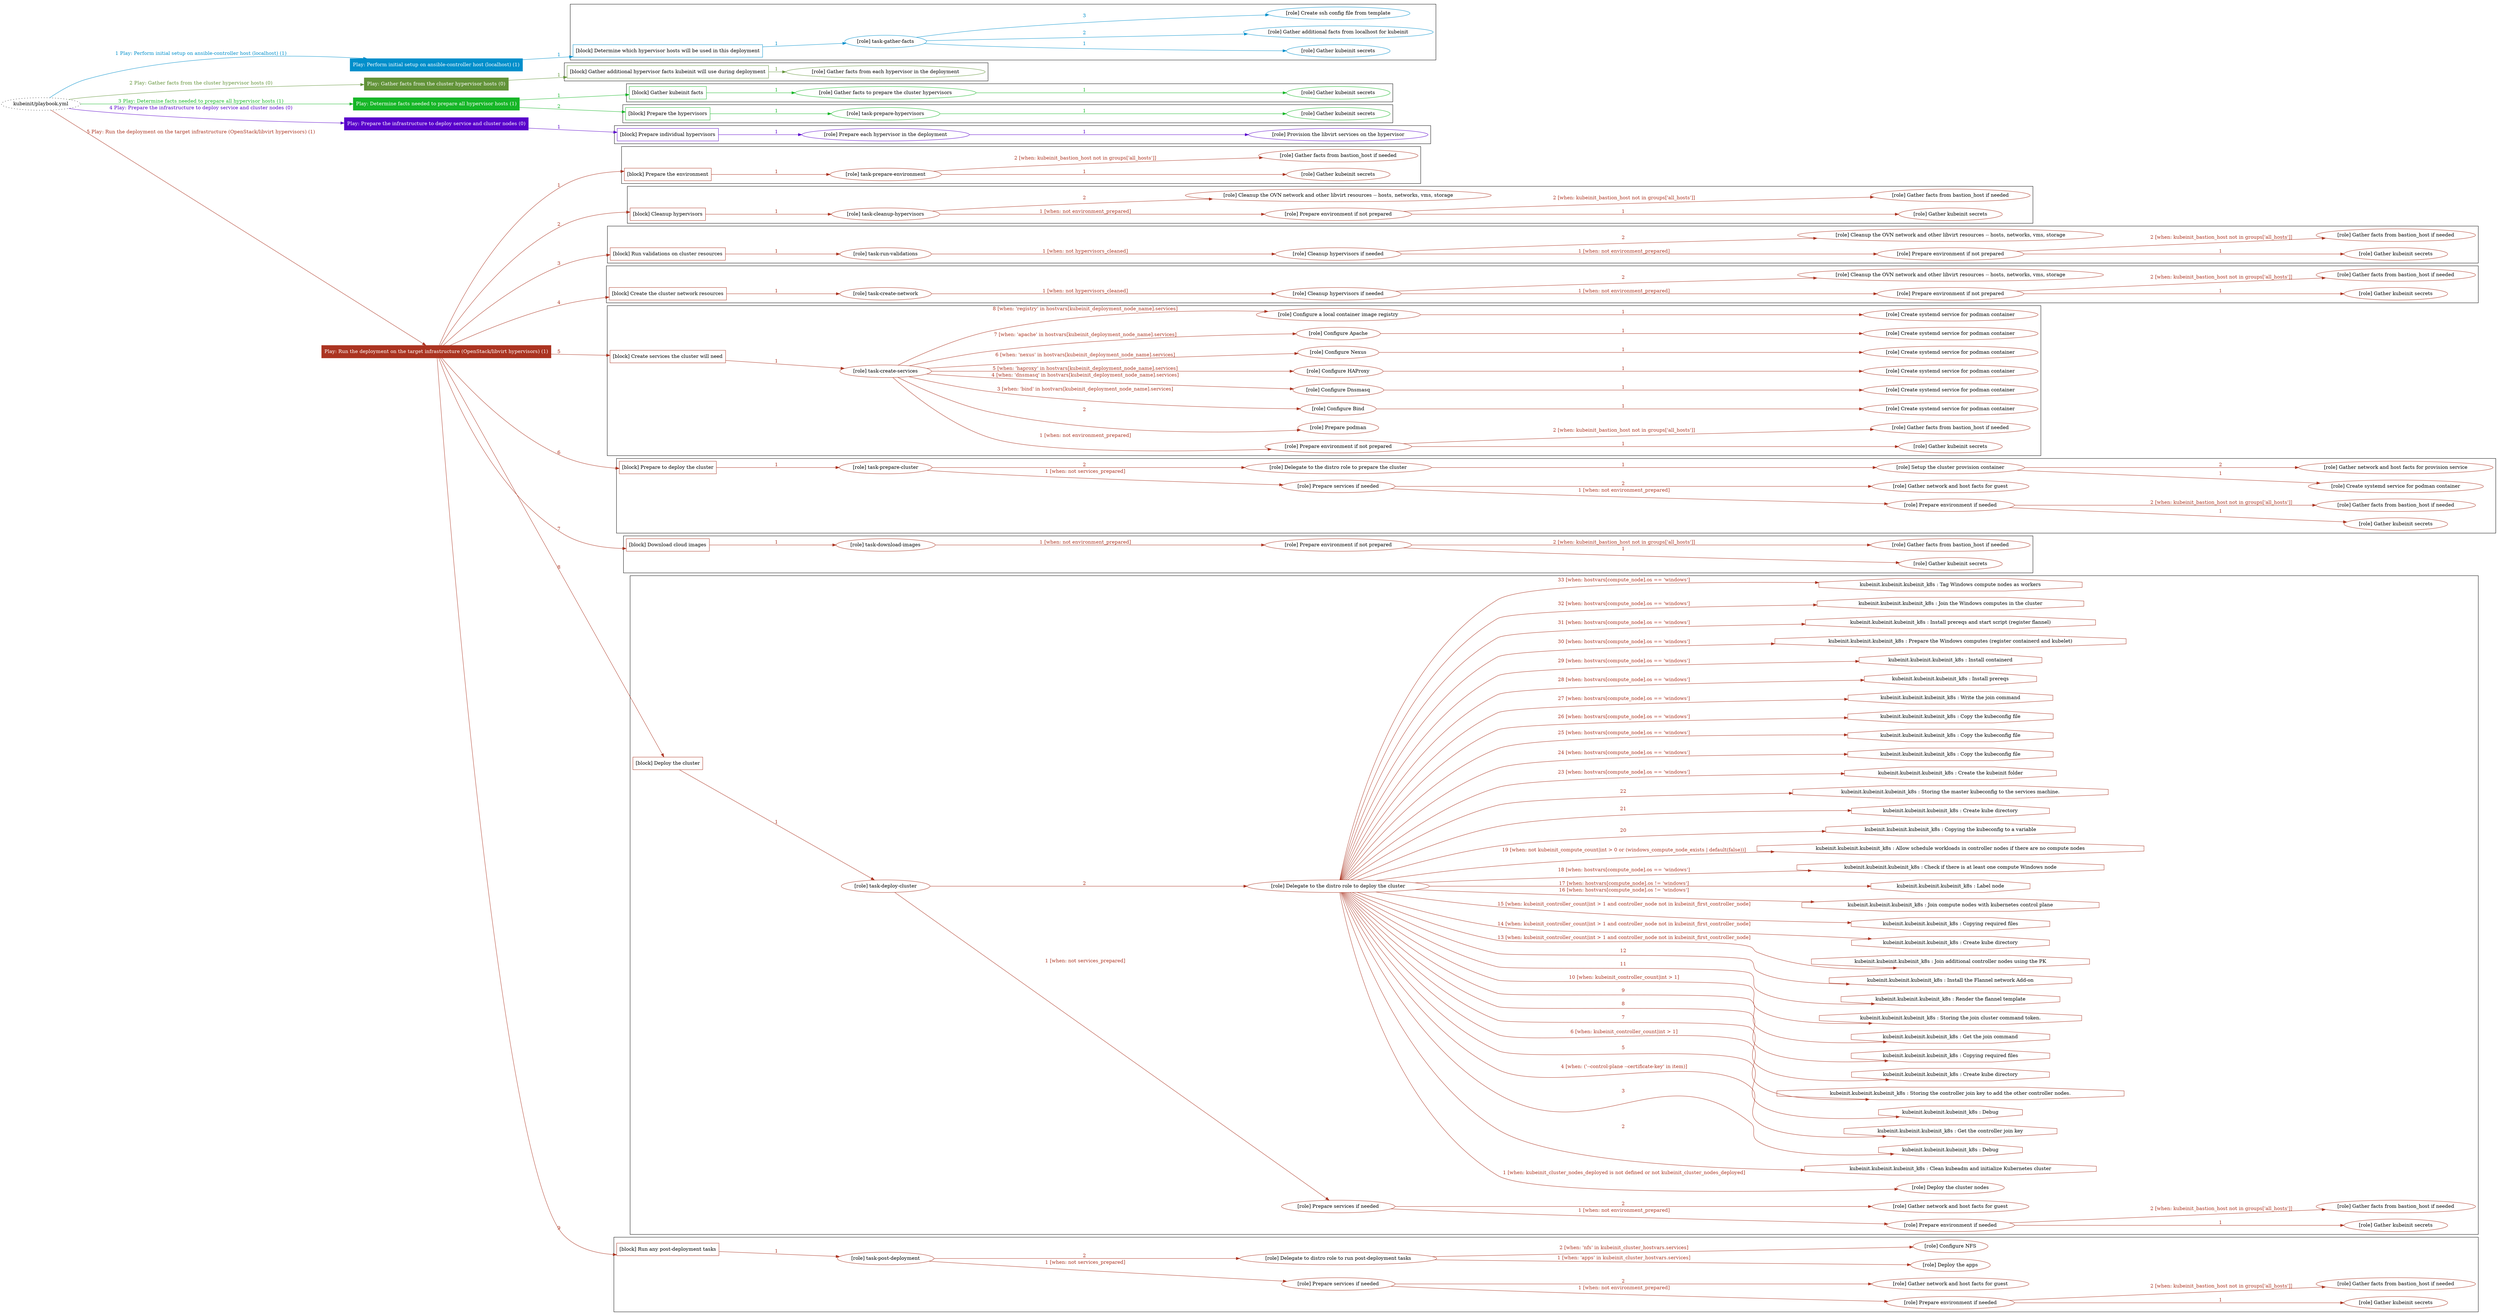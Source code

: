 digraph {
	graph [concentrate=true ordering=in rankdir=LR ratio=fill]
	edge [esep=5 sep=10]
	"kubeinit/playbook.yml" [URL="/home/runner/work/kubeinit/kubeinit/kubeinit/playbook.yml" id=playbook_1087b85b style=dotted]
	"kubeinit/playbook.yml" -> play_ac496718 [label="1 Play: Perform initial setup on ansible-controller host (localhost) (1)" color="#018fcb" fontcolor="#018fcb" id=edge_play_ac496718 labeltooltip="1 Play: Perform initial setup on ansible-controller host (localhost) (1)" tooltip="1 Play: Perform initial setup on ansible-controller host (localhost) (1)"]
	subgraph "Play: Perform initial setup on ansible-controller host (localhost) (1)" {
		play_ac496718 [label="Play: Perform initial setup on ansible-controller host (localhost) (1)" URL="/home/runner/work/kubeinit/kubeinit/kubeinit/playbook.yml" color="#018fcb" fontcolor="#ffffff" id=play_ac496718 shape=box style=filled tooltip=localhost]
		play_ac496718 -> block_0820ebb7 [label=1 color="#018fcb" fontcolor="#018fcb" id=edge_block_0820ebb7 labeltooltip=1 tooltip=1]
		subgraph cluster_block_0820ebb7 {
			block_0820ebb7 [label="[block] Determine which hypervisor hosts will be used in this deployment" URL="/home/runner/work/kubeinit/kubeinit/kubeinit/playbook.yml" color="#018fcb" id=block_0820ebb7 labeltooltip="Determine which hypervisor hosts will be used in this deployment" shape=box tooltip="Determine which hypervisor hosts will be used in this deployment"]
			block_0820ebb7 -> role_200e0965 [label="1 " color="#018fcb" fontcolor="#018fcb" id=edge_role_200e0965 labeltooltip="1 " tooltip="1 "]
			subgraph "task-gather-facts" {
				role_200e0965 [label="[role] task-gather-facts" URL="/home/runner/work/kubeinit/kubeinit/kubeinit/playbook.yml" color="#018fcb" id=role_200e0965 tooltip="task-gather-facts"]
				role_200e0965 -> role_5380788d [label="1 " color="#018fcb" fontcolor="#018fcb" id=edge_role_5380788d labeltooltip="1 " tooltip="1 "]
				subgraph "Gather kubeinit secrets" {
					role_5380788d [label="[role] Gather kubeinit secrets" URL="/home/runner/.ansible/collections/ansible_collections/kubeinit/kubeinit/roles/kubeinit_prepare/tasks/build_hypervisors_group.yml" color="#018fcb" id=role_5380788d tooltip="Gather kubeinit secrets"]
				}
				role_200e0965 -> role_9bc64baf [label="2 " color="#018fcb" fontcolor="#018fcb" id=edge_role_9bc64baf labeltooltip="2 " tooltip="2 "]
				subgraph "Gather additional facts from localhost for kubeinit" {
					role_9bc64baf [label="[role] Gather additional facts from localhost for kubeinit" URL="/home/runner/.ansible/collections/ansible_collections/kubeinit/kubeinit/roles/kubeinit_prepare/tasks/build_hypervisors_group.yml" color="#018fcb" id=role_9bc64baf tooltip="Gather additional facts from localhost for kubeinit"]
				}
				role_200e0965 -> role_542e395c [label="3 " color="#018fcb" fontcolor="#018fcb" id=edge_role_542e395c labeltooltip="3 " tooltip="3 "]
				subgraph "Create ssh config file from template" {
					role_542e395c [label="[role] Create ssh config file from template" URL="/home/runner/.ansible/collections/ansible_collections/kubeinit/kubeinit/roles/kubeinit_prepare/tasks/build_hypervisors_group.yml" color="#018fcb" id=role_542e395c tooltip="Create ssh config file from template"]
				}
			}
		}
	}
	"kubeinit/playbook.yml" -> play_c6e4bef3 [label="2 Play: Gather facts from the cluster hypervisor hosts (0)" color="#629339" fontcolor="#629339" id=edge_play_c6e4bef3 labeltooltip="2 Play: Gather facts from the cluster hypervisor hosts (0)" tooltip="2 Play: Gather facts from the cluster hypervisor hosts (0)"]
	subgraph "Play: Gather facts from the cluster hypervisor hosts (0)" {
		play_c6e4bef3 [label="Play: Gather facts from the cluster hypervisor hosts (0)" URL="/home/runner/work/kubeinit/kubeinit/kubeinit/playbook.yml" color="#629339" fontcolor="#ffffff" id=play_c6e4bef3 shape=box style=filled tooltip="Play: Gather facts from the cluster hypervisor hosts (0)"]
		play_c6e4bef3 -> block_1259fa68 [label=1 color="#629339" fontcolor="#629339" id=edge_block_1259fa68 labeltooltip=1 tooltip=1]
		subgraph cluster_block_1259fa68 {
			block_1259fa68 [label="[block] Gather additional hypervisor facts kubeinit will use during deployment" URL="/home/runner/work/kubeinit/kubeinit/kubeinit/playbook.yml" color="#629339" id=block_1259fa68 labeltooltip="Gather additional hypervisor facts kubeinit will use during deployment" shape=box tooltip="Gather additional hypervisor facts kubeinit will use during deployment"]
			block_1259fa68 -> role_440a8eb4 [label="1 " color="#629339" fontcolor="#629339" id=edge_role_440a8eb4 labeltooltip="1 " tooltip="1 "]
			subgraph "Gather facts from each hypervisor in the deployment" {
				role_440a8eb4 [label="[role] Gather facts from each hypervisor in the deployment" URL="/home/runner/work/kubeinit/kubeinit/kubeinit/playbook.yml" color="#629339" id=role_440a8eb4 tooltip="Gather facts from each hypervisor in the deployment"]
			}
		}
	}
	"kubeinit/playbook.yml" -> play_60a3ba32 [label="3 Play: Determine facts needed to prepare all hypervisor hosts (1)" color="#16b627" fontcolor="#16b627" id=edge_play_60a3ba32 labeltooltip="3 Play: Determine facts needed to prepare all hypervisor hosts (1)" tooltip="3 Play: Determine facts needed to prepare all hypervisor hosts (1)"]
	subgraph "Play: Determine facts needed to prepare all hypervisor hosts (1)" {
		play_60a3ba32 [label="Play: Determine facts needed to prepare all hypervisor hosts (1)" URL="/home/runner/work/kubeinit/kubeinit/kubeinit/playbook.yml" color="#16b627" fontcolor="#ffffff" id=play_60a3ba32 shape=box style=filled tooltip=localhost]
		play_60a3ba32 -> block_736c2b03 [label=1 color="#16b627" fontcolor="#16b627" id=edge_block_736c2b03 labeltooltip=1 tooltip=1]
		subgraph cluster_block_736c2b03 {
			block_736c2b03 [label="[block] Gather kubeinit facts" URL="/home/runner/work/kubeinit/kubeinit/kubeinit/playbook.yml" color="#16b627" id=block_736c2b03 labeltooltip="Gather kubeinit facts" shape=box tooltip="Gather kubeinit facts"]
			block_736c2b03 -> role_064bba27 [label="1 " color="#16b627" fontcolor="#16b627" id=edge_role_064bba27 labeltooltip="1 " tooltip="1 "]
			subgraph "Gather facts to prepare the cluster hypervisors" {
				role_064bba27 [label="[role] Gather facts to prepare the cluster hypervisors" URL="/home/runner/work/kubeinit/kubeinit/kubeinit/playbook.yml" color="#16b627" id=role_064bba27 tooltip="Gather facts to prepare the cluster hypervisors"]
				role_064bba27 -> role_306e7679 [label="1 " color="#16b627" fontcolor="#16b627" id=edge_role_306e7679 labeltooltip="1 " tooltip="1 "]
				subgraph "Gather kubeinit secrets" {
					role_306e7679 [label="[role] Gather kubeinit secrets" URL="/home/runner/.ansible/collections/ansible_collections/kubeinit/kubeinit/roles/kubeinit_prepare/tasks/gather_kubeinit_facts.yml" color="#16b627" id=role_306e7679 tooltip="Gather kubeinit secrets"]
				}
			}
		}
		play_60a3ba32 -> block_25fe8d57 [label=2 color="#16b627" fontcolor="#16b627" id=edge_block_25fe8d57 labeltooltip=2 tooltip=2]
		subgraph cluster_block_25fe8d57 {
			block_25fe8d57 [label="[block] Prepare the hypervisors" URL="/home/runner/work/kubeinit/kubeinit/kubeinit/playbook.yml" color="#16b627" id=block_25fe8d57 labeltooltip="Prepare the hypervisors" shape=box tooltip="Prepare the hypervisors"]
			block_25fe8d57 -> role_28cf2e10 [label="1 " color="#16b627" fontcolor="#16b627" id=edge_role_28cf2e10 labeltooltip="1 " tooltip="1 "]
			subgraph "task-prepare-hypervisors" {
				role_28cf2e10 [label="[role] task-prepare-hypervisors" URL="/home/runner/work/kubeinit/kubeinit/kubeinit/playbook.yml" color="#16b627" id=role_28cf2e10 tooltip="task-prepare-hypervisors"]
				role_28cf2e10 -> role_ba3c5568 [label="1 " color="#16b627" fontcolor="#16b627" id=edge_role_ba3c5568 labeltooltip="1 " tooltip="1 "]
				subgraph "Gather kubeinit secrets" {
					role_ba3c5568 [label="[role] Gather kubeinit secrets" URL="/home/runner/.ansible/collections/ansible_collections/kubeinit/kubeinit/roles/kubeinit_prepare/tasks/gather_kubeinit_facts.yml" color="#16b627" id=role_ba3c5568 tooltip="Gather kubeinit secrets"]
				}
			}
		}
	}
	"kubeinit/playbook.yml" -> play_e2696cd7 [label="4 Play: Prepare the infrastructure to deploy service and cluster nodes (0)" color="#5901cb" fontcolor="#5901cb" id=edge_play_e2696cd7 labeltooltip="4 Play: Prepare the infrastructure to deploy service and cluster nodes (0)" tooltip="4 Play: Prepare the infrastructure to deploy service and cluster nodes (0)"]
	subgraph "Play: Prepare the infrastructure to deploy service and cluster nodes (0)" {
		play_e2696cd7 [label="Play: Prepare the infrastructure to deploy service and cluster nodes (0)" URL="/home/runner/work/kubeinit/kubeinit/kubeinit/playbook.yml" color="#5901cb" fontcolor="#ffffff" id=play_e2696cd7 shape=box style=filled tooltip="Play: Prepare the infrastructure to deploy service and cluster nodes (0)"]
		play_e2696cd7 -> block_10e10019 [label=1 color="#5901cb" fontcolor="#5901cb" id=edge_block_10e10019 labeltooltip=1 tooltip=1]
		subgraph cluster_block_10e10019 {
			block_10e10019 [label="[block] Prepare individual hypervisors" URL="/home/runner/work/kubeinit/kubeinit/kubeinit/playbook.yml" color="#5901cb" id=block_10e10019 labeltooltip="Prepare individual hypervisors" shape=box tooltip="Prepare individual hypervisors"]
			block_10e10019 -> role_5ac5b445 [label="1 " color="#5901cb" fontcolor="#5901cb" id=edge_role_5ac5b445 labeltooltip="1 " tooltip="1 "]
			subgraph "Prepare each hypervisor in the deployment" {
				role_5ac5b445 [label="[role] Prepare each hypervisor in the deployment" URL="/home/runner/work/kubeinit/kubeinit/kubeinit/playbook.yml" color="#5901cb" id=role_5ac5b445 tooltip="Prepare each hypervisor in the deployment"]
				role_5ac5b445 -> role_992e9405 [label="1 " color="#5901cb" fontcolor="#5901cb" id=edge_role_992e9405 labeltooltip="1 " tooltip="1 "]
				subgraph "Provision the libvirt services on the hypervisor" {
					role_992e9405 [label="[role] Provision the libvirt services on the hypervisor" URL="/home/runner/.ansible/collections/ansible_collections/kubeinit/kubeinit/roles/kubeinit_prepare/tasks/prepare_hypervisor.yml" color="#5901cb" id=role_992e9405 tooltip="Provision the libvirt services on the hypervisor"]
				}
			}
		}
	}
	"kubeinit/playbook.yml" -> play_941e7ba1 [label="5 Play: Run the deployment on the target infrastructure (OpenStack/libvirt hypervisors) (1)" color="#ab3421" fontcolor="#ab3421" id=edge_play_941e7ba1 labeltooltip="5 Play: Run the deployment on the target infrastructure (OpenStack/libvirt hypervisors) (1)" tooltip="5 Play: Run the deployment on the target infrastructure (OpenStack/libvirt hypervisors) (1)"]
	subgraph "Play: Run the deployment on the target infrastructure (OpenStack/libvirt hypervisors) (1)" {
		play_941e7ba1 [label="Play: Run the deployment on the target infrastructure (OpenStack/libvirt hypervisors) (1)" URL="/home/runner/work/kubeinit/kubeinit/kubeinit/playbook.yml" color="#ab3421" fontcolor="#ffffff" id=play_941e7ba1 shape=box style=filled tooltip=localhost]
		play_941e7ba1 -> block_2a6c9109 [label=1 color="#ab3421" fontcolor="#ab3421" id=edge_block_2a6c9109 labeltooltip=1 tooltip=1]
		subgraph cluster_block_2a6c9109 {
			block_2a6c9109 [label="[block] Prepare the environment" URL="/home/runner/work/kubeinit/kubeinit/kubeinit/playbook.yml" color="#ab3421" id=block_2a6c9109 labeltooltip="Prepare the environment" shape=box tooltip="Prepare the environment"]
			block_2a6c9109 -> role_da61d42a [label="1 " color="#ab3421" fontcolor="#ab3421" id=edge_role_da61d42a labeltooltip="1 " tooltip="1 "]
			subgraph "task-prepare-environment" {
				role_da61d42a [label="[role] task-prepare-environment" URL="/home/runner/work/kubeinit/kubeinit/kubeinit/playbook.yml" color="#ab3421" id=role_da61d42a tooltip="task-prepare-environment"]
				role_da61d42a -> role_a9a4d05f [label="1 " color="#ab3421" fontcolor="#ab3421" id=edge_role_a9a4d05f labeltooltip="1 " tooltip="1 "]
				subgraph "Gather kubeinit secrets" {
					role_a9a4d05f [label="[role] Gather kubeinit secrets" URL="/home/runner/.ansible/collections/ansible_collections/kubeinit/kubeinit/roles/kubeinit_prepare/tasks/gather_kubeinit_facts.yml" color="#ab3421" id=role_a9a4d05f tooltip="Gather kubeinit secrets"]
				}
				role_da61d42a -> role_12f8b40b [label="2 [when: kubeinit_bastion_host not in groups['all_hosts']]" color="#ab3421" fontcolor="#ab3421" id=edge_role_12f8b40b labeltooltip="2 [when: kubeinit_bastion_host not in groups['all_hosts']]" tooltip="2 [when: kubeinit_bastion_host not in groups['all_hosts']]"]
				subgraph "Gather facts from bastion_host if needed" {
					role_12f8b40b [label="[role] Gather facts from bastion_host if needed" URL="/home/runner/.ansible/collections/ansible_collections/kubeinit/kubeinit/roles/kubeinit_prepare/tasks/main.yml" color="#ab3421" id=role_12f8b40b tooltip="Gather facts from bastion_host if needed"]
				}
			}
		}
		play_941e7ba1 -> block_e2ea8f1e [label=2 color="#ab3421" fontcolor="#ab3421" id=edge_block_e2ea8f1e labeltooltip=2 tooltip=2]
		subgraph cluster_block_e2ea8f1e {
			block_e2ea8f1e [label="[block] Cleanup hypervisors" URL="/home/runner/work/kubeinit/kubeinit/kubeinit/playbook.yml" color="#ab3421" id=block_e2ea8f1e labeltooltip="Cleanup hypervisors" shape=box tooltip="Cleanup hypervisors"]
			block_e2ea8f1e -> role_4363df15 [label="1 " color="#ab3421" fontcolor="#ab3421" id=edge_role_4363df15 labeltooltip="1 " tooltip="1 "]
			subgraph "task-cleanup-hypervisors" {
				role_4363df15 [label="[role] task-cleanup-hypervisors" URL="/home/runner/work/kubeinit/kubeinit/kubeinit/playbook.yml" color="#ab3421" id=role_4363df15 tooltip="task-cleanup-hypervisors"]
				role_4363df15 -> role_898feb05 [label="1 [when: not environment_prepared]" color="#ab3421" fontcolor="#ab3421" id=edge_role_898feb05 labeltooltip="1 [when: not environment_prepared]" tooltip="1 [when: not environment_prepared]"]
				subgraph "Prepare environment if not prepared" {
					role_898feb05 [label="[role] Prepare environment if not prepared" URL="/home/runner/.ansible/collections/ansible_collections/kubeinit/kubeinit/roles/kubeinit_libvirt/tasks/cleanup_hypervisors.yml" color="#ab3421" id=role_898feb05 tooltip="Prepare environment if not prepared"]
					role_898feb05 -> role_32a51309 [label="1 " color="#ab3421" fontcolor="#ab3421" id=edge_role_32a51309 labeltooltip="1 " tooltip="1 "]
					subgraph "Gather kubeinit secrets" {
						role_32a51309 [label="[role] Gather kubeinit secrets" URL="/home/runner/.ansible/collections/ansible_collections/kubeinit/kubeinit/roles/kubeinit_prepare/tasks/gather_kubeinit_facts.yml" color="#ab3421" id=role_32a51309 tooltip="Gather kubeinit secrets"]
					}
					role_898feb05 -> role_087d9921 [label="2 [when: kubeinit_bastion_host not in groups['all_hosts']]" color="#ab3421" fontcolor="#ab3421" id=edge_role_087d9921 labeltooltip="2 [when: kubeinit_bastion_host not in groups['all_hosts']]" tooltip="2 [when: kubeinit_bastion_host not in groups['all_hosts']]"]
					subgraph "Gather facts from bastion_host if needed" {
						role_087d9921 [label="[role] Gather facts from bastion_host if needed" URL="/home/runner/.ansible/collections/ansible_collections/kubeinit/kubeinit/roles/kubeinit_prepare/tasks/main.yml" color="#ab3421" id=role_087d9921 tooltip="Gather facts from bastion_host if needed"]
					}
				}
				role_4363df15 -> role_326fde05 [label="2 " color="#ab3421" fontcolor="#ab3421" id=edge_role_326fde05 labeltooltip="2 " tooltip="2 "]
				subgraph "Cleanup the OVN network and other libvirt resources -- hosts, networks, vms, storage" {
					role_326fde05 [label="[role] Cleanup the OVN network and other libvirt resources -- hosts, networks, vms, storage" URL="/home/runner/.ansible/collections/ansible_collections/kubeinit/kubeinit/roles/kubeinit_libvirt/tasks/cleanup_hypervisors.yml" color="#ab3421" id=role_326fde05 tooltip="Cleanup the OVN network and other libvirt resources -- hosts, networks, vms, storage"]
				}
			}
		}
		play_941e7ba1 -> block_4ad78799 [label=3 color="#ab3421" fontcolor="#ab3421" id=edge_block_4ad78799 labeltooltip=3 tooltip=3]
		subgraph cluster_block_4ad78799 {
			block_4ad78799 [label="[block] Run validations on cluster resources" URL="/home/runner/work/kubeinit/kubeinit/kubeinit/playbook.yml" color="#ab3421" id=block_4ad78799 labeltooltip="Run validations on cluster resources" shape=box tooltip="Run validations on cluster resources"]
			block_4ad78799 -> role_6bef9cb4 [label="1 " color="#ab3421" fontcolor="#ab3421" id=edge_role_6bef9cb4 labeltooltip="1 " tooltip="1 "]
			subgraph "task-run-validations" {
				role_6bef9cb4 [label="[role] task-run-validations" URL="/home/runner/work/kubeinit/kubeinit/kubeinit/playbook.yml" color="#ab3421" id=role_6bef9cb4 tooltip="task-run-validations"]
				role_6bef9cb4 -> role_2e2390e8 [label="1 [when: not hypervisors_cleaned]" color="#ab3421" fontcolor="#ab3421" id=edge_role_2e2390e8 labeltooltip="1 [when: not hypervisors_cleaned]" tooltip="1 [when: not hypervisors_cleaned]"]
				subgraph "Cleanup hypervisors if needed" {
					role_2e2390e8 [label="[role] Cleanup hypervisors if needed" URL="/home/runner/.ansible/collections/ansible_collections/kubeinit/kubeinit/roles/kubeinit_validations/tasks/main.yml" color="#ab3421" id=role_2e2390e8 tooltip="Cleanup hypervisors if needed"]
					role_2e2390e8 -> role_ac5d21c0 [label="1 [when: not environment_prepared]" color="#ab3421" fontcolor="#ab3421" id=edge_role_ac5d21c0 labeltooltip="1 [when: not environment_prepared]" tooltip="1 [when: not environment_prepared]"]
					subgraph "Prepare environment if not prepared" {
						role_ac5d21c0 [label="[role] Prepare environment if not prepared" URL="/home/runner/.ansible/collections/ansible_collections/kubeinit/kubeinit/roles/kubeinit_libvirt/tasks/cleanup_hypervisors.yml" color="#ab3421" id=role_ac5d21c0 tooltip="Prepare environment if not prepared"]
						role_ac5d21c0 -> role_337d3139 [label="1 " color="#ab3421" fontcolor="#ab3421" id=edge_role_337d3139 labeltooltip="1 " tooltip="1 "]
						subgraph "Gather kubeinit secrets" {
							role_337d3139 [label="[role] Gather kubeinit secrets" URL="/home/runner/.ansible/collections/ansible_collections/kubeinit/kubeinit/roles/kubeinit_prepare/tasks/gather_kubeinit_facts.yml" color="#ab3421" id=role_337d3139 tooltip="Gather kubeinit secrets"]
						}
						role_ac5d21c0 -> role_4bc004fd [label="2 [when: kubeinit_bastion_host not in groups['all_hosts']]" color="#ab3421" fontcolor="#ab3421" id=edge_role_4bc004fd labeltooltip="2 [when: kubeinit_bastion_host not in groups['all_hosts']]" tooltip="2 [when: kubeinit_bastion_host not in groups['all_hosts']]"]
						subgraph "Gather facts from bastion_host if needed" {
							role_4bc004fd [label="[role] Gather facts from bastion_host if needed" URL="/home/runner/.ansible/collections/ansible_collections/kubeinit/kubeinit/roles/kubeinit_prepare/tasks/main.yml" color="#ab3421" id=role_4bc004fd tooltip="Gather facts from bastion_host if needed"]
						}
					}
					role_2e2390e8 -> role_86056783 [label="2 " color="#ab3421" fontcolor="#ab3421" id=edge_role_86056783 labeltooltip="2 " tooltip="2 "]
					subgraph "Cleanup the OVN network and other libvirt resources -- hosts, networks, vms, storage" {
						role_86056783 [label="[role] Cleanup the OVN network and other libvirt resources -- hosts, networks, vms, storage" URL="/home/runner/.ansible/collections/ansible_collections/kubeinit/kubeinit/roles/kubeinit_libvirt/tasks/cleanup_hypervisors.yml" color="#ab3421" id=role_86056783 tooltip="Cleanup the OVN network and other libvirt resources -- hosts, networks, vms, storage"]
					}
				}
			}
		}
		play_941e7ba1 -> block_faaec302 [label=4 color="#ab3421" fontcolor="#ab3421" id=edge_block_faaec302 labeltooltip=4 tooltip=4]
		subgraph cluster_block_faaec302 {
			block_faaec302 [label="[block] Create the cluster network resources" URL="/home/runner/work/kubeinit/kubeinit/kubeinit/playbook.yml" color="#ab3421" id=block_faaec302 labeltooltip="Create the cluster network resources" shape=box tooltip="Create the cluster network resources"]
			block_faaec302 -> role_35f5e11a [label="1 " color="#ab3421" fontcolor="#ab3421" id=edge_role_35f5e11a labeltooltip="1 " tooltip="1 "]
			subgraph "task-create-network" {
				role_35f5e11a [label="[role] task-create-network" URL="/home/runner/work/kubeinit/kubeinit/kubeinit/playbook.yml" color="#ab3421" id=role_35f5e11a tooltip="task-create-network"]
				role_35f5e11a -> role_3358d142 [label="1 [when: not hypervisors_cleaned]" color="#ab3421" fontcolor="#ab3421" id=edge_role_3358d142 labeltooltip="1 [when: not hypervisors_cleaned]" tooltip="1 [when: not hypervisors_cleaned]"]
				subgraph "Cleanup hypervisors if needed" {
					role_3358d142 [label="[role] Cleanup hypervisors if needed" URL="/home/runner/.ansible/collections/ansible_collections/kubeinit/kubeinit/roles/kubeinit_libvirt/tasks/create_network.yml" color="#ab3421" id=role_3358d142 tooltip="Cleanup hypervisors if needed"]
					role_3358d142 -> role_5f70394d [label="1 [when: not environment_prepared]" color="#ab3421" fontcolor="#ab3421" id=edge_role_5f70394d labeltooltip="1 [when: not environment_prepared]" tooltip="1 [when: not environment_prepared]"]
					subgraph "Prepare environment if not prepared" {
						role_5f70394d [label="[role] Prepare environment if not prepared" URL="/home/runner/.ansible/collections/ansible_collections/kubeinit/kubeinit/roles/kubeinit_libvirt/tasks/cleanup_hypervisors.yml" color="#ab3421" id=role_5f70394d tooltip="Prepare environment if not prepared"]
						role_5f70394d -> role_dbcdb2b4 [label="1 " color="#ab3421" fontcolor="#ab3421" id=edge_role_dbcdb2b4 labeltooltip="1 " tooltip="1 "]
						subgraph "Gather kubeinit secrets" {
							role_dbcdb2b4 [label="[role] Gather kubeinit secrets" URL="/home/runner/.ansible/collections/ansible_collections/kubeinit/kubeinit/roles/kubeinit_prepare/tasks/gather_kubeinit_facts.yml" color="#ab3421" id=role_dbcdb2b4 tooltip="Gather kubeinit secrets"]
						}
						role_5f70394d -> role_1ce62793 [label="2 [when: kubeinit_bastion_host not in groups['all_hosts']]" color="#ab3421" fontcolor="#ab3421" id=edge_role_1ce62793 labeltooltip="2 [when: kubeinit_bastion_host not in groups['all_hosts']]" tooltip="2 [when: kubeinit_bastion_host not in groups['all_hosts']]"]
						subgraph "Gather facts from bastion_host if needed" {
							role_1ce62793 [label="[role] Gather facts from bastion_host if needed" URL="/home/runner/.ansible/collections/ansible_collections/kubeinit/kubeinit/roles/kubeinit_prepare/tasks/main.yml" color="#ab3421" id=role_1ce62793 tooltip="Gather facts from bastion_host if needed"]
						}
					}
					role_3358d142 -> role_d1bd11cd [label="2 " color="#ab3421" fontcolor="#ab3421" id=edge_role_d1bd11cd labeltooltip="2 " tooltip="2 "]
					subgraph "Cleanup the OVN network and other libvirt resources -- hosts, networks, vms, storage" {
						role_d1bd11cd [label="[role] Cleanup the OVN network and other libvirt resources -- hosts, networks, vms, storage" URL="/home/runner/.ansible/collections/ansible_collections/kubeinit/kubeinit/roles/kubeinit_libvirt/tasks/cleanup_hypervisors.yml" color="#ab3421" id=role_d1bd11cd tooltip="Cleanup the OVN network and other libvirt resources -- hosts, networks, vms, storage"]
					}
				}
			}
		}
		play_941e7ba1 -> block_0cb6db5b [label=5 color="#ab3421" fontcolor="#ab3421" id=edge_block_0cb6db5b labeltooltip=5 tooltip=5]
		subgraph cluster_block_0cb6db5b {
			block_0cb6db5b [label="[block] Create services the cluster will need" URL="/home/runner/work/kubeinit/kubeinit/kubeinit/playbook.yml" color="#ab3421" id=block_0cb6db5b labeltooltip="Create services the cluster will need" shape=box tooltip="Create services the cluster will need"]
			block_0cb6db5b -> role_441339cb [label="1 " color="#ab3421" fontcolor="#ab3421" id=edge_role_441339cb labeltooltip="1 " tooltip="1 "]
			subgraph "task-create-services" {
				role_441339cb [label="[role] task-create-services" URL="/home/runner/work/kubeinit/kubeinit/kubeinit/playbook.yml" color="#ab3421" id=role_441339cb tooltip="task-create-services"]
				role_441339cb -> role_cc703735 [label="1 [when: not environment_prepared]" color="#ab3421" fontcolor="#ab3421" id=edge_role_cc703735 labeltooltip="1 [when: not environment_prepared]" tooltip="1 [when: not environment_prepared]"]
				subgraph "Prepare environment if not prepared" {
					role_cc703735 [label="[role] Prepare environment if not prepared" URL="/home/runner/.ansible/collections/ansible_collections/kubeinit/kubeinit/roles/kubeinit_services/tasks/main.yml" color="#ab3421" id=role_cc703735 tooltip="Prepare environment if not prepared"]
					role_cc703735 -> role_aa80d943 [label="1 " color="#ab3421" fontcolor="#ab3421" id=edge_role_aa80d943 labeltooltip="1 " tooltip="1 "]
					subgraph "Gather kubeinit secrets" {
						role_aa80d943 [label="[role] Gather kubeinit secrets" URL="/home/runner/.ansible/collections/ansible_collections/kubeinit/kubeinit/roles/kubeinit_prepare/tasks/gather_kubeinit_facts.yml" color="#ab3421" id=role_aa80d943 tooltip="Gather kubeinit secrets"]
					}
					role_cc703735 -> role_8cd6a627 [label="2 [when: kubeinit_bastion_host not in groups['all_hosts']]" color="#ab3421" fontcolor="#ab3421" id=edge_role_8cd6a627 labeltooltip="2 [when: kubeinit_bastion_host not in groups['all_hosts']]" tooltip="2 [when: kubeinit_bastion_host not in groups['all_hosts']]"]
					subgraph "Gather facts from bastion_host if needed" {
						role_8cd6a627 [label="[role] Gather facts from bastion_host if needed" URL="/home/runner/.ansible/collections/ansible_collections/kubeinit/kubeinit/roles/kubeinit_prepare/tasks/main.yml" color="#ab3421" id=role_8cd6a627 tooltip="Gather facts from bastion_host if needed"]
					}
				}
				role_441339cb -> role_be1e0d18 [label="2 " color="#ab3421" fontcolor="#ab3421" id=edge_role_be1e0d18 labeltooltip="2 " tooltip="2 "]
				subgraph "Prepare podman" {
					role_be1e0d18 [label="[role] Prepare podman" URL="/home/runner/.ansible/collections/ansible_collections/kubeinit/kubeinit/roles/kubeinit_services/tasks/00_create_service_pod.yml" color="#ab3421" id=role_be1e0d18 tooltip="Prepare podman"]
				}
				role_441339cb -> role_3f2bb21c [label="3 [when: 'bind' in hostvars[kubeinit_deployment_node_name].services]" color="#ab3421" fontcolor="#ab3421" id=edge_role_3f2bb21c labeltooltip="3 [when: 'bind' in hostvars[kubeinit_deployment_node_name].services]" tooltip="3 [when: 'bind' in hostvars[kubeinit_deployment_node_name].services]"]
				subgraph "Configure Bind" {
					role_3f2bb21c [label="[role] Configure Bind" URL="/home/runner/.ansible/collections/ansible_collections/kubeinit/kubeinit/roles/kubeinit_services/tasks/start_services_containers.yml" color="#ab3421" id=role_3f2bb21c tooltip="Configure Bind"]
					role_3f2bb21c -> role_a6d9042d [label="1 " color="#ab3421" fontcolor="#ab3421" id=edge_role_a6d9042d labeltooltip="1 " tooltip="1 "]
					subgraph "Create systemd service for podman container" {
						role_a6d9042d [label="[role] Create systemd service for podman container" URL="/home/runner/.ansible/collections/ansible_collections/kubeinit/kubeinit/roles/kubeinit_bind/tasks/main.yml" color="#ab3421" id=role_a6d9042d tooltip="Create systemd service for podman container"]
					}
				}
				role_441339cb -> role_fe0ec33a [label="4 [when: 'dnsmasq' in hostvars[kubeinit_deployment_node_name].services]" color="#ab3421" fontcolor="#ab3421" id=edge_role_fe0ec33a labeltooltip="4 [when: 'dnsmasq' in hostvars[kubeinit_deployment_node_name].services]" tooltip="4 [when: 'dnsmasq' in hostvars[kubeinit_deployment_node_name].services]"]
				subgraph "Configure Dnsmasq" {
					role_fe0ec33a [label="[role] Configure Dnsmasq" URL="/home/runner/.ansible/collections/ansible_collections/kubeinit/kubeinit/roles/kubeinit_services/tasks/start_services_containers.yml" color="#ab3421" id=role_fe0ec33a tooltip="Configure Dnsmasq"]
					role_fe0ec33a -> role_52c4cee5 [label="1 " color="#ab3421" fontcolor="#ab3421" id=edge_role_52c4cee5 labeltooltip="1 " tooltip="1 "]
					subgraph "Create systemd service for podman container" {
						role_52c4cee5 [label="[role] Create systemd service for podman container" URL="/home/runner/.ansible/collections/ansible_collections/kubeinit/kubeinit/roles/kubeinit_dnsmasq/tasks/main.yml" color="#ab3421" id=role_52c4cee5 tooltip="Create systemd service for podman container"]
					}
				}
				role_441339cb -> role_927c5681 [label="5 [when: 'haproxy' in hostvars[kubeinit_deployment_node_name].services]" color="#ab3421" fontcolor="#ab3421" id=edge_role_927c5681 labeltooltip="5 [when: 'haproxy' in hostvars[kubeinit_deployment_node_name].services]" tooltip="5 [when: 'haproxy' in hostvars[kubeinit_deployment_node_name].services]"]
				subgraph "Configure HAProxy" {
					role_927c5681 [label="[role] Configure HAProxy" URL="/home/runner/.ansible/collections/ansible_collections/kubeinit/kubeinit/roles/kubeinit_services/tasks/start_services_containers.yml" color="#ab3421" id=role_927c5681 tooltip="Configure HAProxy"]
					role_927c5681 -> role_3ac02115 [label="1 " color="#ab3421" fontcolor="#ab3421" id=edge_role_3ac02115 labeltooltip="1 " tooltip="1 "]
					subgraph "Create systemd service for podman container" {
						role_3ac02115 [label="[role] Create systemd service for podman container" URL="/home/runner/.ansible/collections/ansible_collections/kubeinit/kubeinit/roles/kubeinit_haproxy/tasks/main.yml" color="#ab3421" id=role_3ac02115 tooltip="Create systemd service for podman container"]
					}
				}
				role_441339cb -> role_c8228c52 [label="6 [when: 'nexus' in hostvars[kubeinit_deployment_node_name].services]" color="#ab3421" fontcolor="#ab3421" id=edge_role_c8228c52 labeltooltip="6 [when: 'nexus' in hostvars[kubeinit_deployment_node_name].services]" tooltip="6 [when: 'nexus' in hostvars[kubeinit_deployment_node_name].services]"]
				subgraph "Configure Nexus" {
					role_c8228c52 [label="[role] Configure Nexus" URL="/home/runner/.ansible/collections/ansible_collections/kubeinit/kubeinit/roles/kubeinit_services/tasks/start_services_containers.yml" color="#ab3421" id=role_c8228c52 tooltip="Configure Nexus"]
					role_c8228c52 -> role_2967c744 [label="1 " color="#ab3421" fontcolor="#ab3421" id=edge_role_2967c744 labeltooltip="1 " tooltip="1 "]
					subgraph "Create systemd service for podman container" {
						role_2967c744 [label="[role] Create systemd service for podman container" URL="/home/runner/.ansible/collections/ansible_collections/kubeinit/kubeinit/roles/kubeinit_nexus/tasks/main.yml" color="#ab3421" id=role_2967c744 tooltip="Create systemd service for podman container"]
					}
				}
				role_441339cb -> role_ad752628 [label="7 [when: 'apache' in hostvars[kubeinit_deployment_node_name].services]" color="#ab3421" fontcolor="#ab3421" id=edge_role_ad752628 labeltooltip="7 [when: 'apache' in hostvars[kubeinit_deployment_node_name].services]" tooltip="7 [when: 'apache' in hostvars[kubeinit_deployment_node_name].services]"]
				subgraph "Configure Apache" {
					role_ad752628 [label="[role] Configure Apache" URL="/home/runner/.ansible/collections/ansible_collections/kubeinit/kubeinit/roles/kubeinit_services/tasks/start_services_containers.yml" color="#ab3421" id=role_ad752628 tooltip="Configure Apache"]
					role_ad752628 -> role_f29d6922 [label="1 " color="#ab3421" fontcolor="#ab3421" id=edge_role_f29d6922 labeltooltip="1 " tooltip="1 "]
					subgraph "Create systemd service for podman container" {
						role_f29d6922 [label="[role] Create systemd service for podman container" URL="/home/runner/.ansible/collections/ansible_collections/kubeinit/kubeinit/roles/kubeinit_apache/tasks/main.yml" color="#ab3421" id=role_f29d6922 tooltip="Create systemd service for podman container"]
					}
				}
				role_441339cb -> role_0ba597fa [label="8 [when: 'registry' in hostvars[kubeinit_deployment_node_name].services]" color="#ab3421" fontcolor="#ab3421" id=edge_role_0ba597fa labeltooltip="8 [when: 'registry' in hostvars[kubeinit_deployment_node_name].services]" tooltip="8 [when: 'registry' in hostvars[kubeinit_deployment_node_name].services]"]
				subgraph "Configure a local container image registry" {
					role_0ba597fa [label="[role] Configure a local container image registry" URL="/home/runner/.ansible/collections/ansible_collections/kubeinit/kubeinit/roles/kubeinit_services/tasks/start_services_containers.yml" color="#ab3421" id=role_0ba597fa tooltip="Configure a local container image registry"]
					role_0ba597fa -> role_26e5e122 [label="1 " color="#ab3421" fontcolor="#ab3421" id=edge_role_26e5e122 labeltooltip="1 " tooltip="1 "]
					subgraph "Create systemd service for podman container" {
						role_26e5e122 [label="[role] Create systemd service for podman container" URL="/home/runner/.ansible/collections/ansible_collections/kubeinit/kubeinit/roles/kubeinit_registry/tasks/main.yml" color="#ab3421" id=role_26e5e122 tooltip="Create systemd service for podman container"]
					}
				}
			}
		}
		play_941e7ba1 -> block_6eba462a [label=6 color="#ab3421" fontcolor="#ab3421" id=edge_block_6eba462a labeltooltip=6 tooltip=6]
		subgraph cluster_block_6eba462a {
			block_6eba462a [label="[block] Prepare to deploy the cluster" URL="/home/runner/work/kubeinit/kubeinit/kubeinit/playbook.yml" color="#ab3421" id=block_6eba462a labeltooltip="Prepare to deploy the cluster" shape=box tooltip="Prepare to deploy the cluster"]
			block_6eba462a -> role_c721900f [label="1 " color="#ab3421" fontcolor="#ab3421" id=edge_role_c721900f labeltooltip="1 " tooltip="1 "]
			subgraph "task-prepare-cluster" {
				role_c721900f [label="[role] task-prepare-cluster" URL="/home/runner/work/kubeinit/kubeinit/kubeinit/playbook.yml" color="#ab3421" id=role_c721900f tooltip="task-prepare-cluster"]
				role_c721900f -> role_094b8f6c [label="1 [when: not services_prepared]" color="#ab3421" fontcolor="#ab3421" id=edge_role_094b8f6c labeltooltip="1 [when: not services_prepared]" tooltip="1 [when: not services_prepared]"]
				subgraph "Prepare services if needed" {
					role_094b8f6c [label="[role] Prepare services if needed" URL="/home/runner/.ansible/collections/ansible_collections/kubeinit/kubeinit/roles/kubeinit_prepare/tasks/prepare_cluster.yml" color="#ab3421" id=role_094b8f6c tooltip="Prepare services if needed"]
					role_094b8f6c -> role_8c629b66 [label="1 [when: not environment_prepared]" color="#ab3421" fontcolor="#ab3421" id=edge_role_8c629b66 labeltooltip="1 [when: not environment_prepared]" tooltip="1 [when: not environment_prepared]"]
					subgraph "Prepare environment if needed" {
						role_8c629b66 [label="[role] Prepare environment if needed" URL="/home/runner/.ansible/collections/ansible_collections/kubeinit/kubeinit/roles/kubeinit_services/tasks/prepare_services.yml" color="#ab3421" id=role_8c629b66 tooltip="Prepare environment if needed"]
						role_8c629b66 -> role_a9c47b14 [label="1 " color="#ab3421" fontcolor="#ab3421" id=edge_role_a9c47b14 labeltooltip="1 " tooltip="1 "]
						subgraph "Gather kubeinit secrets" {
							role_a9c47b14 [label="[role] Gather kubeinit secrets" URL="/home/runner/.ansible/collections/ansible_collections/kubeinit/kubeinit/roles/kubeinit_prepare/tasks/gather_kubeinit_facts.yml" color="#ab3421" id=role_a9c47b14 tooltip="Gather kubeinit secrets"]
						}
						role_8c629b66 -> role_d92fb503 [label="2 [when: kubeinit_bastion_host not in groups['all_hosts']]" color="#ab3421" fontcolor="#ab3421" id=edge_role_d92fb503 labeltooltip="2 [when: kubeinit_bastion_host not in groups['all_hosts']]" tooltip="2 [when: kubeinit_bastion_host not in groups['all_hosts']]"]
						subgraph "Gather facts from bastion_host if needed" {
							role_d92fb503 [label="[role] Gather facts from bastion_host if needed" URL="/home/runner/.ansible/collections/ansible_collections/kubeinit/kubeinit/roles/kubeinit_prepare/tasks/main.yml" color="#ab3421" id=role_d92fb503 tooltip="Gather facts from bastion_host if needed"]
						}
					}
					role_094b8f6c -> role_7a33c384 [label="2 " color="#ab3421" fontcolor="#ab3421" id=edge_role_7a33c384 labeltooltip="2 " tooltip="2 "]
					subgraph "Gather network and host facts for guest" {
						role_7a33c384 [label="[role] Gather network and host facts for guest" URL="/home/runner/.ansible/collections/ansible_collections/kubeinit/kubeinit/roles/kubeinit_services/tasks/prepare_services.yml" color="#ab3421" id=role_7a33c384 tooltip="Gather network and host facts for guest"]
					}
				}
				role_c721900f -> role_4884b32d [label="2 " color="#ab3421" fontcolor="#ab3421" id=edge_role_4884b32d labeltooltip="2 " tooltip="2 "]
				subgraph "Delegate to the distro role to prepare the cluster" {
					role_4884b32d [label="[role] Delegate to the distro role to prepare the cluster" URL="/home/runner/.ansible/collections/ansible_collections/kubeinit/kubeinit/roles/kubeinit_prepare/tasks/prepare_cluster.yml" color="#ab3421" id=role_4884b32d tooltip="Delegate to the distro role to prepare the cluster"]
					role_4884b32d -> role_e3e0c462 [label="1 " color="#ab3421" fontcolor="#ab3421" id=edge_role_e3e0c462 labeltooltip="1 " tooltip="1 "]
					subgraph "Setup the cluster provision container" {
						role_e3e0c462 [label="[role] Setup the cluster provision container" URL="/home/runner/.ansible/collections/ansible_collections/kubeinit/kubeinit/roles/kubeinit_k8s/tasks/prepare_cluster.yml" color="#ab3421" id=role_e3e0c462 tooltip="Setup the cluster provision container"]
						role_e3e0c462 -> role_19d7a512 [label="1 " color="#ab3421" fontcolor="#ab3421" id=edge_role_19d7a512 labeltooltip="1 " tooltip="1 "]
						subgraph "Create systemd service for podman container" {
							role_19d7a512 [label="[role] Create systemd service for podman container" URL="/home/runner/.ansible/collections/ansible_collections/kubeinit/kubeinit/roles/kubeinit_services/tasks/create_provision_container.yml" color="#ab3421" id=role_19d7a512 tooltip="Create systemd service for podman container"]
						}
						role_e3e0c462 -> role_a7398ed6 [label="2 " color="#ab3421" fontcolor="#ab3421" id=edge_role_a7398ed6 labeltooltip="2 " tooltip="2 "]
						subgraph "Gather network and host facts for provision service" {
							role_a7398ed6 [label="[role] Gather network and host facts for provision service" URL="/home/runner/.ansible/collections/ansible_collections/kubeinit/kubeinit/roles/kubeinit_services/tasks/create_provision_container.yml" color="#ab3421" id=role_a7398ed6 tooltip="Gather network and host facts for provision service"]
						}
					}
				}
			}
		}
		play_941e7ba1 -> block_9e674801 [label=7 color="#ab3421" fontcolor="#ab3421" id=edge_block_9e674801 labeltooltip=7 tooltip=7]
		subgraph cluster_block_9e674801 {
			block_9e674801 [label="[block] Download cloud images" URL="/home/runner/work/kubeinit/kubeinit/kubeinit/playbook.yml" color="#ab3421" id=block_9e674801 labeltooltip="Download cloud images" shape=box tooltip="Download cloud images"]
			block_9e674801 -> role_bd2bf79c [label="1 " color="#ab3421" fontcolor="#ab3421" id=edge_role_bd2bf79c labeltooltip="1 " tooltip="1 "]
			subgraph "task-download-images" {
				role_bd2bf79c [label="[role] task-download-images" URL="/home/runner/work/kubeinit/kubeinit/kubeinit/playbook.yml" color="#ab3421" id=role_bd2bf79c tooltip="task-download-images"]
				role_bd2bf79c -> role_a79c0ecc [label="1 [when: not environment_prepared]" color="#ab3421" fontcolor="#ab3421" id=edge_role_a79c0ecc labeltooltip="1 [when: not environment_prepared]" tooltip="1 [when: not environment_prepared]"]
				subgraph "Prepare environment if not prepared" {
					role_a79c0ecc [label="[role] Prepare environment if not prepared" URL="/home/runner/.ansible/collections/ansible_collections/kubeinit/kubeinit/roles/kubeinit_libvirt/tasks/download_cloud_images.yml" color="#ab3421" id=role_a79c0ecc tooltip="Prepare environment if not prepared"]
					role_a79c0ecc -> role_e4a376a5 [label="1 " color="#ab3421" fontcolor="#ab3421" id=edge_role_e4a376a5 labeltooltip="1 " tooltip="1 "]
					subgraph "Gather kubeinit secrets" {
						role_e4a376a5 [label="[role] Gather kubeinit secrets" URL="/home/runner/.ansible/collections/ansible_collections/kubeinit/kubeinit/roles/kubeinit_prepare/tasks/gather_kubeinit_facts.yml" color="#ab3421" id=role_e4a376a5 tooltip="Gather kubeinit secrets"]
					}
					role_a79c0ecc -> role_9dfa3f9a [label="2 [when: kubeinit_bastion_host not in groups['all_hosts']]" color="#ab3421" fontcolor="#ab3421" id=edge_role_9dfa3f9a labeltooltip="2 [when: kubeinit_bastion_host not in groups['all_hosts']]" tooltip="2 [when: kubeinit_bastion_host not in groups['all_hosts']]"]
					subgraph "Gather facts from bastion_host if needed" {
						role_9dfa3f9a [label="[role] Gather facts from bastion_host if needed" URL="/home/runner/.ansible/collections/ansible_collections/kubeinit/kubeinit/roles/kubeinit_prepare/tasks/main.yml" color="#ab3421" id=role_9dfa3f9a tooltip="Gather facts from bastion_host if needed"]
					}
				}
			}
		}
		play_941e7ba1 -> block_3ae5d9a2 [label=8 color="#ab3421" fontcolor="#ab3421" id=edge_block_3ae5d9a2 labeltooltip=8 tooltip=8]
		subgraph cluster_block_3ae5d9a2 {
			block_3ae5d9a2 [label="[block] Deploy the cluster" URL="/home/runner/work/kubeinit/kubeinit/kubeinit/playbook.yml" color="#ab3421" id=block_3ae5d9a2 labeltooltip="Deploy the cluster" shape=box tooltip="Deploy the cluster"]
			block_3ae5d9a2 -> role_9208957b [label="1 " color="#ab3421" fontcolor="#ab3421" id=edge_role_9208957b labeltooltip="1 " tooltip="1 "]
			subgraph "task-deploy-cluster" {
				role_9208957b [label="[role] task-deploy-cluster" URL="/home/runner/work/kubeinit/kubeinit/kubeinit/playbook.yml" color="#ab3421" id=role_9208957b tooltip="task-deploy-cluster"]
				role_9208957b -> role_ef09c066 [label="1 [when: not services_prepared]" color="#ab3421" fontcolor="#ab3421" id=edge_role_ef09c066 labeltooltip="1 [when: not services_prepared]" tooltip="1 [when: not services_prepared]"]
				subgraph "Prepare services if needed" {
					role_ef09c066 [label="[role] Prepare services if needed" URL="/home/runner/.ansible/collections/ansible_collections/kubeinit/kubeinit/roles/kubeinit_prepare/tasks/deploy_cluster.yml" color="#ab3421" id=role_ef09c066 tooltip="Prepare services if needed"]
					role_ef09c066 -> role_4d79c26a [label="1 [when: not environment_prepared]" color="#ab3421" fontcolor="#ab3421" id=edge_role_4d79c26a labeltooltip="1 [when: not environment_prepared]" tooltip="1 [when: not environment_prepared]"]
					subgraph "Prepare environment if needed" {
						role_4d79c26a [label="[role] Prepare environment if needed" URL="/home/runner/.ansible/collections/ansible_collections/kubeinit/kubeinit/roles/kubeinit_services/tasks/prepare_services.yml" color="#ab3421" id=role_4d79c26a tooltip="Prepare environment if needed"]
						role_4d79c26a -> role_d6c11ef4 [label="1 " color="#ab3421" fontcolor="#ab3421" id=edge_role_d6c11ef4 labeltooltip="1 " tooltip="1 "]
						subgraph "Gather kubeinit secrets" {
							role_d6c11ef4 [label="[role] Gather kubeinit secrets" URL="/home/runner/.ansible/collections/ansible_collections/kubeinit/kubeinit/roles/kubeinit_prepare/tasks/gather_kubeinit_facts.yml" color="#ab3421" id=role_d6c11ef4 tooltip="Gather kubeinit secrets"]
						}
						role_4d79c26a -> role_a0bbd850 [label="2 [when: kubeinit_bastion_host not in groups['all_hosts']]" color="#ab3421" fontcolor="#ab3421" id=edge_role_a0bbd850 labeltooltip="2 [when: kubeinit_bastion_host not in groups['all_hosts']]" tooltip="2 [when: kubeinit_bastion_host not in groups['all_hosts']]"]
						subgraph "Gather facts from bastion_host if needed" {
							role_a0bbd850 [label="[role] Gather facts from bastion_host if needed" URL="/home/runner/.ansible/collections/ansible_collections/kubeinit/kubeinit/roles/kubeinit_prepare/tasks/main.yml" color="#ab3421" id=role_a0bbd850 tooltip="Gather facts from bastion_host if needed"]
						}
					}
					role_ef09c066 -> role_ac6edf35 [label="2 " color="#ab3421" fontcolor="#ab3421" id=edge_role_ac6edf35 labeltooltip="2 " tooltip="2 "]
					subgraph "Gather network and host facts for guest" {
						role_ac6edf35 [label="[role] Gather network and host facts for guest" URL="/home/runner/.ansible/collections/ansible_collections/kubeinit/kubeinit/roles/kubeinit_services/tasks/prepare_services.yml" color="#ab3421" id=role_ac6edf35 tooltip="Gather network and host facts for guest"]
					}
				}
				role_9208957b -> role_93692b2f [label="2 " color="#ab3421" fontcolor="#ab3421" id=edge_role_93692b2f labeltooltip="2 " tooltip="2 "]
				subgraph "Delegate to the distro role to deploy the cluster" {
					role_93692b2f [label="[role] Delegate to the distro role to deploy the cluster" URL="/home/runner/.ansible/collections/ansible_collections/kubeinit/kubeinit/roles/kubeinit_prepare/tasks/deploy_cluster.yml" color="#ab3421" id=role_93692b2f tooltip="Delegate to the distro role to deploy the cluster"]
					role_93692b2f -> role_3153bc76 [label="1 [when: kubeinit_cluster_nodes_deployed is not defined or not kubeinit_cluster_nodes_deployed]" color="#ab3421" fontcolor="#ab3421" id=edge_role_3153bc76 labeltooltip="1 [when: kubeinit_cluster_nodes_deployed is not defined or not kubeinit_cluster_nodes_deployed]" tooltip="1 [when: kubeinit_cluster_nodes_deployed is not defined or not kubeinit_cluster_nodes_deployed]"]
					subgraph "Deploy the cluster nodes" {
						role_3153bc76 [label="[role] Deploy the cluster nodes" URL="/home/runner/.ansible/collections/ansible_collections/kubeinit/kubeinit/roles/kubeinit_k8s/tasks/main.yml" color="#ab3421" id=role_3153bc76 tooltip="Deploy the cluster nodes"]
					}
					task_5b2faded [label="kubeinit.kubeinit.kubeinit_k8s : Clean kubeadm and initialize Kubernetes cluster" URL="/home/runner/.ansible/collections/ansible_collections/kubeinit/kubeinit/roles/kubeinit_k8s/tasks/main.yml" color="#ab3421" id=task_5b2faded shape=octagon tooltip="kubeinit.kubeinit.kubeinit_k8s : Clean kubeadm and initialize Kubernetes cluster"]
					role_93692b2f -> task_5b2faded [label="2 " color="#ab3421" fontcolor="#ab3421" id=edge_task_5b2faded labeltooltip="2 " tooltip="2 "]
					task_d8ad7991 [label="kubeinit.kubeinit.kubeinit_k8s : Debug" URL="/home/runner/.ansible/collections/ansible_collections/kubeinit/kubeinit/roles/kubeinit_k8s/tasks/main.yml" color="#ab3421" id=task_d8ad7991 shape=octagon tooltip="kubeinit.kubeinit.kubeinit_k8s : Debug"]
					role_93692b2f -> task_d8ad7991 [label="3 " color="#ab3421" fontcolor="#ab3421" id=edge_task_d8ad7991 labeltooltip="3 " tooltip="3 "]
					task_6cccf7a4 [label="kubeinit.kubeinit.kubeinit_k8s : Get the controller join key" URL="/home/runner/.ansible/collections/ansible_collections/kubeinit/kubeinit/roles/kubeinit_k8s/tasks/main.yml" color="#ab3421" id=task_6cccf7a4 shape=octagon tooltip="kubeinit.kubeinit.kubeinit_k8s : Get the controller join key"]
					role_93692b2f -> task_6cccf7a4 [label="4 [when: ('--control-plane --certificate-key' in item)]" color="#ab3421" fontcolor="#ab3421" id=edge_task_6cccf7a4 labeltooltip="4 [when: ('--control-plane --certificate-key' in item)]" tooltip="4 [when: ('--control-plane --certificate-key' in item)]"]
					task_198daf51 [label="kubeinit.kubeinit.kubeinit_k8s : Debug" URL="/home/runner/.ansible/collections/ansible_collections/kubeinit/kubeinit/roles/kubeinit_k8s/tasks/main.yml" color="#ab3421" id=task_198daf51 shape=octagon tooltip="kubeinit.kubeinit.kubeinit_k8s : Debug"]
					role_93692b2f -> task_198daf51 [label="5 " color="#ab3421" fontcolor="#ab3421" id=edge_task_198daf51 labeltooltip="5 " tooltip="5 "]
					task_11d135ed [label="kubeinit.kubeinit.kubeinit_k8s : Storing the controller join key to add the other controller nodes." URL="/home/runner/.ansible/collections/ansible_collections/kubeinit/kubeinit/roles/kubeinit_k8s/tasks/main.yml" color="#ab3421" id=task_11d135ed shape=octagon tooltip="kubeinit.kubeinit.kubeinit_k8s : Storing the controller join key to add the other controller nodes."]
					role_93692b2f -> task_11d135ed [label="6 [when: kubeinit_controller_count|int > 1]" color="#ab3421" fontcolor="#ab3421" id=edge_task_11d135ed labeltooltip="6 [when: kubeinit_controller_count|int > 1]" tooltip="6 [when: kubeinit_controller_count|int > 1]"]
					task_e2cf8c6d [label="kubeinit.kubeinit.kubeinit_k8s : Create kube directory" URL="/home/runner/.ansible/collections/ansible_collections/kubeinit/kubeinit/roles/kubeinit_k8s/tasks/main.yml" color="#ab3421" id=task_e2cf8c6d shape=octagon tooltip="kubeinit.kubeinit.kubeinit_k8s : Create kube directory"]
					role_93692b2f -> task_e2cf8c6d [label="7 " color="#ab3421" fontcolor="#ab3421" id=edge_task_e2cf8c6d labeltooltip="7 " tooltip="7 "]
					task_23d780a0 [label="kubeinit.kubeinit.kubeinit_k8s : Copying required files" URL="/home/runner/.ansible/collections/ansible_collections/kubeinit/kubeinit/roles/kubeinit_k8s/tasks/main.yml" color="#ab3421" id=task_23d780a0 shape=octagon tooltip="kubeinit.kubeinit.kubeinit_k8s : Copying required files"]
					role_93692b2f -> task_23d780a0 [label="8 " color="#ab3421" fontcolor="#ab3421" id=edge_task_23d780a0 labeltooltip="8 " tooltip="8 "]
					task_108781a8 [label="kubeinit.kubeinit.kubeinit_k8s : Get the join command" URL="/home/runner/.ansible/collections/ansible_collections/kubeinit/kubeinit/roles/kubeinit_k8s/tasks/main.yml" color="#ab3421" id=task_108781a8 shape=octagon tooltip="kubeinit.kubeinit.kubeinit_k8s : Get the join command"]
					role_93692b2f -> task_108781a8 [label="9 " color="#ab3421" fontcolor="#ab3421" id=edge_task_108781a8 labeltooltip="9 " tooltip="9 "]
					task_a1875fa9 [label="kubeinit.kubeinit.kubeinit_k8s : Storing the join cluster command token." URL="/home/runner/.ansible/collections/ansible_collections/kubeinit/kubeinit/roles/kubeinit_k8s/tasks/main.yml" color="#ab3421" id=task_a1875fa9 shape=octagon tooltip="kubeinit.kubeinit.kubeinit_k8s : Storing the join cluster command token."]
					role_93692b2f -> task_a1875fa9 [label="10 [when: kubeinit_controller_count|int > 1]" color="#ab3421" fontcolor="#ab3421" id=edge_task_a1875fa9 labeltooltip="10 [when: kubeinit_controller_count|int > 1]" tooltip="10 [when: kubeinit_controller_count|int > 1]"]
					task_79f7c0dc [label="kubeinit.kubeinit.kubeinit_k8s : Render the flannel template" URL="/home/runner/.ansible/collections/ansible_collections/kubeinit/kubeinit/roles/kubeinit_k8s/tasks/main.yml" color="#ab3421" id=task_79f7c0dc shape=octagon tooltip="kubeinit.kubeinit.kubeinit_k8s : Render the flannel template"]
					role_93692b2f -> task_79f7c0dc [label="11 " color="#ab3421" fontcolor="#ab3421" id=edge_task_79f7c0dc labeltooltip="11 " tooltip="11 "]
					task_103c68c4 [label="kubeinit.kubeinit.kubeinit_k8s : Install the Flannel network Add-on" URL="/home/runner/.ansible/collections/ansible_collections/kubeinit/kubeinit/roles/kubeinit_k8s/tasks/main.yml" color="#ab3421" id=task_103c68c4 shape=octagon tooltip="kubeinit.kubeinit.kubeinit_k8s : Install the Flannel network Add-on"]
					role_93692b2f -> task_103c68c4 [label="12 " color="#ab3421" fontcolor="#ab3421" id=edge_task_103c68c4 labeltooltip="12 " tooltip="12 "]
					task_adf1b82a [label="kubeinit.kubeinit.kubeinit_k8s : Join additional controller nodes using the PK" URL="/home/runner/.ansible/collections/ansible_collections/kubeinit/kubeinit/roles/kubeinit_k8s/tasks/main.yml" color="#ab3421" id=task_adf1b82a shape=octagon tooltip="kubeinit.kubeinit.kubeinit_k8s : Join additional controller nodes using the PK"]
					role_93692b2f -> task_adf1b82a [label="13 [when: kubeinit_controller_count|int > 1 and controller_node not in kubeinit_first_controller_node]" color="#ab3421" fontcolor="#ab3421" id=edge_task_adf1b82a labeltooltip="13 [when: kubeinit_controller_count|int > 1 and controller_node not in kubeinit_first_controller_node]" tooltip="13 [when: kubeinit_controller_count|int > 1 and controller_node not in kubeinit_first_controller_node]"]
					task_623c704b [label="kubeinit.kubeinit.kubeinit_k8s : Create kube directory" URL="/home/runner/.ansible/collections/ansible_collections/kubeinit/kubeinit/roles/kubeinit_k8s/tasks/main.yml" color="#ab3421" id=task_623c704b shape=octagon tooltip="kubeinit.kubeinit.kubeinit_k8s : Create kube directory"]
					role_93692b2f -> task_623c704b [label="14 [when: kubeinit_controller_count|int > 1 and controller_node not in kubeinit_first_controller_node]" color="#ab3421" fontcolor="#ab3421" id=edge_task_623c704b labeltooltip="14 [when: kubeinit_controller_count|int > 1 and controller_node not in kubeinit_first_controller_node]" tooltip="14 [when: kubeinit_controller_count|int > 1 and controller_node not in kubeinit_first_controller_node]"]
					task_f36e543d [label="kubeinit.kubeinit.kubeinit_k8s : Copying required files" URL="/home/runner/.ansible/collections/ansible_collections/kubeinit/kubeinit/roles/kubeinit_k8s/tasks/main.yml" color="#ab3421" id=task_f36e543d shape=octagon tooltip="kubeinit.kubeinit.kubeinit_k8s : Copying required files"]
					role_93692b2f -> task_f36e543d [label="15 [when: kubeinit_controller_count|int > 1 and controller_node not in kubeinit_first_controller_node]" color="#ab3421" fontcolor="#ab3421" id=edge_task_f36e543d labeltooltip="15 [when: kubeinit_controller_count|int > 1 and controller_node not in kubeinit_first_controller_node]" tooltip="15 [when: kubeinit_controller_count|int > 1 and controller_node not in kubeinit_first_controller_node]"]
					task_1b024a5d [label="kubeinit.kubeinit.kubeinit_k8s : Join compute nodes with kubernetes control plane" URL="/home/runner/.ansible/collections/ansible_collections/kubeinit/kubeinit/roles/kubeinit_k8s/tasks/main.yml" color="#ab3421" id=task_1b024a5d shape=octagon tooltip="kubeinit.kubeinit.kubeinit_k8s : Join compute nodes with kubernetes control plane"]
					role_93692b2f -> task_1b024a5d [label="16 [when: hostvars[compute_node].os != 'windows']" color="#ab3421" fontcolor="#ab3421" id=edge_task_1b024a5d labeltooltip="16 [when: hostvars[compute_node].os != 'windows']" tooltip="16 [when: hostvars[compute_node].os != 'windows']"]
					task_e119a893 [label="kubeinit.kubeinit.kubeinit_k8s : Label node" URL="/home/runner/.ansible/collections/ansible_collections/kubeinit/kubeinit/roles/kubeinit_k8s/tasks/main.yml" color="#ab3421" id=task_e119a893 shape=octagon tooltip="kubeinit.kubeinit.kubeinit_k8s : Label node"]
					role_93692b2f -> task_e119a893 [label="17 [when: hostvars[compute_node].os != 'windows']" color="#ab3421" fontcolor="#ab3421" id=edge_task_e119a893 labeltooltip="17 [when: hostvars[compute_node].os != 'windows']" tooltip="17 [when: hostvars[compute_node].os != 'windows']"]
					task_c15ad2cf [label="kubeinit.kubeinit.kubeinit_k8s : Check if there is at least one compute Windows node" URL="/home/runner/.ansible/collections/ansible_collections/kubeinit/kubeinit/roles/kubeinit_k8s/tasks/main.yml" color="#ab3421" id=task_c15ad2cf shape=octagon tooltip="kubeinit.kubeinit.kubeinit_k8s : Check if there is at least one compute Windows node"]
					role_93692b2f -> task_c15ad2cf [label="18 [when: hostvars[compute_node].os == 'windows']" color="#ab3421" fontcolor="#ab3421" id=edge_task_c15ad2cf labeltooltip="18 [when: hostvars[compute_node].os == 'windows']" tooltip="18 [when: hostvars[compute_node].os == 'windows']"]
					task_42c5e783 [label="kubeinit.kubeinit.kubeinit_k8s : Allow schedule workloads in controller nodes if there are no compute nodes" URL="/home/runner/.ansible/collections/ansible_collections/kubeinit/kubeinit/roles/kubeinit_k8s/tasks/main.yml" color="#ab3421" id=task_42c5e783 shape=octagon tooltip="kubeinit.kubeinit.kubeinit_k8s : Allow schedule workloads in controller nodes if there are no compute nodes"]
					role_93692b2f -> task_42c5e783 [label="19 [when: not kubeinit_compute_count|int > 0 or (windows_compute_node_exists | default(false))]" color="#ab3421" fontcolor="#ab3421" id=edge_task_42c5e783 labeltooltip="19 [when: not kubeinit_compute_count|int > 0 or (windows_compute_node_exists | default(false))]" tooltip="19 [when: not kubeinit_compute_count|int > 0 or (windows_compute_node_exists | default(false))]"]
					task_ad291ec6 [label="kubeinit.kubeinit.kubeinit_k8s : Copying the kubeconfig to a variable" URL="/home/runner/.ansible/collections/ansible_collections/kubeinit/kubeinit/roles/kubeinit_k8s/tasks/main.yml" color="#ab3421" id=task_ad291ec6 shape=octagon tooltip="kubeinit.kubeinit.kubeinit_k8s : Copying the kubeconfig to a variable"]
					role_93692b2f -> task_ad291ec6 [label="20 " color="#ab3421" fontcolor="#ab3421" id=edge_task_ad291ec6 labeltooltip="20 " tooltip="20 "]
					task_c374e620 [label="kubeinit.kubeinit.kubeinit_k8s : Create kube directory" URL="/home/runner/.ansible/collections/ansible_collections/kubeinit/kubeinit/roles/kubeinit_k8s/tasks/main.yml" color="#ab3421" id=task_c374e620 shape=octagon tooltip="kubeinit.kubeinit.kubeinit_k8s : Create kube directory"]
					role_93692b2f -> task_c374e620 [label="21 " color="#ab3421" fontcolor="#ab3421" id=edge_task_c374e620 labeltooltip="21 " tooltip="21 "]
					task_bcb7008c [label="kubeinit.kubeinit.kubeinit_k8s : Storing the master kubeconfig to the services machine." URL="/home/runner/.ansible/collections/ansible_collections/kubeinit/kubeinit/roles/kubeinit_k8s/tasks/main.yml" color="#ab3421" id=task_bcb7008c shape=octagon tooltip="kubeinit.kubeinit.kubeinit_k8s : Storing the master kubeconfig to the services machine."]
					role_93692b2f -> task_bcb7008c [label="22 " color="#ab3421" fontcolor="#ab3421" id=edge_task_bcb7008c labeltooltip="22 " tooltip="22 "]
					task_063c20a7 [label="kubeinit.kubeinit.kubeinit_k8s : Create the kubeinit folder" URL="/home/runner/.ansible/collections/ansible_collections/kubeinit/kubeinit/roles/kubeinit_k8s/tasks/main.yml" color="#ab3421" id=task_063c20a7 shape=octagon tooltip="kubeinit.kubeinit.kubeinit_k8s : Create the kubeinit folder"]
					role_93692b2f -> task_063c20a7 [label="23 [when: hostvars[compute_node].os == 'windows']" color="#ab3421" fontcolor="#ab3421" id=edge_task_063c20a7 labeltooltip="23 [when: hostvars[compute_node].os == 'windows']" tooltip="23 [when: hostvars[compute_node].os == 'windows']"]
					task_040156e6 [label="kubeinit.kubeinit.kubeinit_k8s : Copy the kubeconfig file" URL="/home/runner/.ansible/collections/ansible_collections/kubeinit/kubeinit/roles/kubeinit_k8s/tasks/main.yml" color="#ab3421" id=task_040156e6 shape=octagon tooltip="kubeinit.kubeinit.kubeinit_k8s : Copy the kubeconfig file"]
					role_93692b2f -> task_040156e6 [label="24 [when: hostvars[compute_node].os == 'windows']" color="#ab3421" fontcolor="#ab3421" id=edge_task_040156e6 labeltooltip="24 [when: hostvars[compute_node].os == 'windows']" tooltip="24 [when: hostvars[compute_node].os == 'windows']"]
					task_e82bd58b [label="kubeinit.kubeinit.kubeinit_k8s : Copy the kubeconfig file" URL="/home/runner/.ansible/collections/ansible_collections/kubeinit/kubeinit/roles/kubeinit_k8s/tasks/main.yml" color="#ab3421" id=task_e82bd58b shape=octagon tooltip="kubeinit.kubeinit.kubeinit_k8s : Copy the kubeconfig file"]
					role_93692b2f -> task_e82bd58b [label="25 [when: hostvars[compute_node].os == 'windows']" color="#ab3421" fontcolor="#ab3421" id=edge_task_e82bd58b labeltooltip="25 [when: hostvars[compute_node].os == 'windows']" tooltip="25 [when: hostvars[compute_node].os == 'windows']"]
					task_9593ab0e [label="kubeinit.kubeinit.kubeinit_k8s : Copy the kubeconfig file" URL="/home/runner/.ansible/collections/ansible_collections/kubeinit/kubeinit/roles/kubeinit_k8s/tasks/main.yml" color="#ab3421" id=task_9593ab0e shape=octagon tooltip="kubeinit.kubeinit.kubeinit_k8s : Copy the kubeconfig file"]
					role_93692b2f -> task_9593ab0e [label="26 [when: hostvars[compute_node].os == 'windows']" color="#ab3421" fontcolor="#ab3421" id=edge_task_9593ab0e labeltooltip="26 [when: hostvars[compute_node].os == 'windows']" tooltip="26 [when: hostvars[compute_node].os == 'windows']"]
					task_29365802 [label="kubeinit.kubeinit.kubeinit_k8s : Write the join command" URL="/home/runner/.ansible/collections/ansible_collections/kubeinit/kubeinit/roles/kubeinit_k8s/tasks/main.yml" color="#ab3421" id=task_29365802 shape=octagon tooltip="kubeinit.kubeinit.kubeinit_k8s : Write the join command"]
					role_93692b2f -> task_29365802 [label="27 [when: hostvars[compute_node].os == 'windows']" color="#ab3421" fontcolor="#ab3421" id=edge_task_29365802 labeltooltip="27 [when: hostvars[compute_node].os == 'windows']" tooltip="27 [when: hostvars[compute_node].os == 'windows']"]
					task_dabba848 [label="kubeinit.kubeinit.kubeinit_k8s : Install prereqs" URL="/home/runner/.ansible/collections/ansible_collections/kubeinit/kubeinit/roles/kubeinit_k8s/tasks/main.yml" color="#ab3421" id=task_dabba848 shape=octagon tooltip="kubeinit.kubeinit.kubeinit_k8s : Install prereqs"]
					role_93692b2f -> task_dabba848 [label="28 [when: hostvars[compute_node].os == 'windows']" color="#ab3421" fontcolor="#ab3421" id=edge_task_dabba848 labeltooltip="28 [when: hostvars[compute_node].os == 'windows']" tooltip="28 [when: hostvars[compute_node].os == 'windows']"]
					task_288859d3 [label="kubeinit.kubeinit.kubeinit_k8s : Install containerd" URL="/home/runner/.ansible/collections/ansible_collections/kubeinit/kubeinit/roles/kubeinit_k8s/tasks/main.yml" color="#ab3421" id=task_288859d3 shape=octagon tooltip="kubeinit.kubeinit.kubeinit_k8s : Install containerd"]
					role_93692b2f -> task_288859d3 [label="29 [when: hostvars[compute_node].os == 'windows']" color="#ab3421" fontcolor="#ab3421" id=edge_task_288859d3 labeltooltip="29 [when: hostvars[compute_node].os == 'windows']" tooltip="29 [when: hostvars[compute_node].os == 'windows']"]
					task_f3ab142b [label="kubeinit.kubeinit.kubeinit_k8s : Prepare the Windows computes (register containerd and kubelet)" URL="/home/runner/.ansible/collections/ansible_collections/kubeinit/kubeinit/roles/kubeinit_k8s/tasks/main.yml" color="#ab3421" id=task_f3ab142b shape=octagon tooltip="kubeinit.kubeinit.kubeinit_k8s : Prepare the Windows computes (register containerd and kubelet)"]
					role_93692b2f -> task_f3ab142b [label="30 [when: hostvars[compute_node].os == 'windows']" color="#ab3421" fontcolor="#ab3421" id=edge_task_f3ab142b labeltooltip="30 [when: hostvars[compute_node].os == 'windows']" tooltip="30 [when: hostvars[compute_node].os == 'windows']"]
					task_806b0dc4 [label="kubeinit.kubeinit.kubeinit_k8s : Install prereqs and start script (register flannel)" URL="/home/runner/.ansible/collections/ansible_collections/kubeinit/kubeinit/roles/kubeinit_k8s/tasks/main.yml" color="#ab3421" id=task_806b0dc4 shape=octagon tooltip="kubeinit.kubeinit.kubeinit_k8s : Install prereqs and start script (register flannel)"]
					role_93692b2f -> task_806b0dc4 [label="31 [when: hostvars[compute_node].os == 'windows']" color="#ab3421" fontcolor="#ab3421" id=edge_task_806b0dc4 labeltooltip="31 [when: hostvars[compute_node].os == 'windows']" tooltip="31 [when: hostvars[compute_node].os == 'windows']"]
					task_63eaa06b [label="kubeinit.kubeinit.kubeinit_k8s : Join the Windows computes in the cluster" URL="/home/runner/.ansible/collections/ansible_collections/kubeinit/kubeinit/roles/kubeinit_k8s/tasks/main.yml" color="#ab3421" id=task_63eaa06b shape=octagon tooltip="kubeinit.kubeinit.kubeinit_k8s : Join the Windows computes in the cluster"]
					role_93692b2f -> task_63eaa06b [label="32 [when: hostvars[compute_node].os == 'windows']" color="#ab3421" fontcolor="#ab3421" id=edge_task_63eaa06b labeltooltip="32 [when: hostvars[compute_node].os == 'windows']" tooltip="32 [when: hostvars[compute_node].os == 'windows']"]
					task_17f131c7 [label="kubeinit.kubeinit.kubeinit_k8s : Tag Windows compute nodes as workers" URL="/home/runner/.ansible/collections/ansible_collections/kubeinit/kubeinit/roles/kubeinit_k8s/tasks/main.yml" color="#ab3421" id=task_17f131c7 shape=octagon tooltip="kubeinit.kubeinit.kubeinit_k8s : Tag Windows compute nodes as workers"]
					role_93692b2f -> task_17f131c7 [label="33 [when: hostvars[compute_node].os == 'windows']" color="#ab3421" fontcolor="#ab3421" id=edge_task_17f131c7 labeltooltip="33 [when: hostvars[compute_node].os == 'windows']" tooltip="33 [when: hostvars[compute_node].os == 'windows']"]
				}
			}
		}
		play_941e7ba1 -> block_a2c64879 [label=9 color="#ab3421" fontcolor="#ab3421" id=edge_block_a2c64879 labeltooltip=9 tooltip=9]
		subgraph cluster_block_a2c64879 {
			block_a2c64879 [label="[block] Run any post-deployment tasks" URL="/home/runner/work/kubeinit/kubeinit/kubeinit/playbook.yml" color="#ab3421" id=block_a2c64879 labeltooltip="Run any post-deployment tasks" shape=box tooltip="Run any post-deployment tasks"]
			block_a2c64879 -> role_9a0adf44 [label="1 " color="#ab3421" fontcolor="#ab3421" id=edge_role_9a0adf44 labeltooltip="1 " tooltip="1 "]
			subgraph "task-post-deployment" {
				role_9a0adf44 [label="[role] task-post-deployment" URL="/home/runner/work/kubeinit/kubeinit/kubeinit/playbook.yml" color="#ab3421" id=role_9a0adf44 tooltip="task-post-deployment"]
				role_9a0adf44 -> role_ae859d66 [label="1 [when: not services_prepared]" color="#ab3421" fontcolor="#ab3421" id=edge_role_ae859d66 labeltooltip="1 [when: not services_prepared]" tooltip="1 [when: not services_prepared]"]
				subgraph "Prepare services if needed" {
					role_ae859d66 [label="[role] Prepare services if needed" URL="/home/runner/.ansible/collections/ansible_collections/kubeinit/kubeinit/roles/kubeinit_prepare/tasks/post_deployment.yml" color="#ab3421" id=role_ae859d66 tooltip="Prepare services if needed"]
					role_ae859d66 -> role_9ab33054 [label="1 [when: not environment_prepared]" color="#ab3421" fontcolor="#ab3421" id=edge_role_9ab33054 labeltooltip="1 [when: not environment_prepared]" tooltip="1 [when: not environment_prepared]"]
					subgraph "Prepare environment if needed" {
						role_9ab33054 [label="[role] Prepare environment if needed" URL="/home/runner/.ansible/collections/ansible_collections/kubeinit/kubeinit/roles/kubeinit_services/tasks/prepare_services.yml" color="#ab3421" id=role_9ab33054 tooltip="Prepare environment if needed"]
						role_9ab33054 -> role_6e7c33ec [label="1 " color="#ab3421" fontcolor="#ab3421" id=edge_role_6e7c33ec labeltooltip="1 " tooltip="1 "]
						subgraph "Gather kubeinit secrets" {
							role_6e7c33ec [label="[role] Gather kubeinit secrets" URL="/home/runner/.ansible/collections/ansible_collections/kubeinit/kubeinit/roles/kubeinit_prepare/tasks/gather_kubeinit_facts.yml" color="#ab3421" id=role_6e7c33ec tooltip="Gather kubeinit secrets"]
						}
						role_9ab33054 -> role_ffc9b786 [label="2 [when: kubeinit_bastion_host not in groups['all_hosts']]" color="#ab3421" fontcolor="#ab3421" id=edge_role_ffc9b786 labeltooltip="2 [when: kubeinit_bastion_host not in groups['all_hosts']]" tooltip="2 [when: kubeinit_bastion_host not in groups['all_hosts']]"]
						subgraph "Gather facts from bastion_host if needed" {
							role_ffc9b786 [label="[role] Gather facts from bastion_host if needed" URL="/home/runner/.ansible/collections/ansible_collections/kubeinit/kubeinit/roles/kubeinit_prepare/tasks/main.yml" color="#ab3421" id=role_ffc9b786 tooltip="Gather facts from bastion_host if needed"]
						}
					}
					role_ae859d66 -> role_e60e3eb5 [label="2 " color="#ab3421" fontcolor="#ab3421" id=edge_role_e60e3eb5 labeltooltip="2 " tooltip="2 "]
					subgraph "Gather network and host facts for guest" {
						role_e60e3eb5 [label="[role] Gather network and host facts for guest" URL="/home/runner/.ansible/collections/ansible_collections/kubeinit/kubeinit/roles/kubeinit_services/tasks/prepare_services.yml" color="#ab3421" id=role_e60e3eb5 tooltip="Gather network and host facts for guest"]
					}
				}
				role_9a0adf44 -> role_ba4a3cda [label="2 " color="#ab3421" fontcolor="#ab3421" id=edge_role_ba4a3cda labeltooltip="2 " tooltip="2 "]
				subgraph "Delegate to distro role to run post-deployment tasks" {
					role_ba4a3cda [label="[role] Delegate to distro role to run post-deployment tasks" URL="/home/runner/.ansible/collections/ansible_collections/kubeinit/kubeinit/roles/kubeinit_prepare/tasks/post_deployment.yml" color="#ab3421" id=role_ba4a3cda tooltip="Delegate to distro role to run post-deployment tasks"]
					role_ba4a3cda -> role_d3f7b3e6 [label="1 [when: 'apps' in kubeinit_cluster_hostvars.services]" color="#ab3421" fontcolor="#ab3421" id=edge_role_d3f7b3e6 labeltooltip="1 [when: 'apps' in kubeinit_cluster_hostvars.services]" tooltip="1 [when: 'apps' in kubeinit_cluster_hostvars.services]"]
					subgraph "Deploy the apps" {
						role_d3f7b3e6 [label="[role] Deploy the apps" URL="/home/runner/.ansible/collections/ansible_collections/kubeinit/kubeinit/roles/kubeinit_k8s/tasks/post_deployment_tasks.yml" color="#ab3421" id=role_d3f7b3e6 tooltip="Deploy the apps"]
					}
					role_ba4a3cda -> role_95f5f012 [label="2 [when: 'nfs' in kubeinit_cluster_hostvars.services]" color="#ab3421" fontcolor="#ab3421" id=edge_role_95f5f012 labeltooltip="2 [when: 'nfs' in kubeinit_cluster_hostvars.services]" tooltip="2 [when: 'nfs' in kubeinit_cluster_hostvars.services]"]
					subgraph "Configure NFS" {
						role_95f5f012 [label="[role] Configure NFS" URL="/home/runner/.ansible/collections/ansible_collections/kubeinit/kubeinit/roles/kubeinit_k8s/tasks/post_deployment_tasks.yml" color="#ab3421" id=role_95f5f012 tooltip="Configure NFS"]
					}
				}
			}
		}
	}
}

